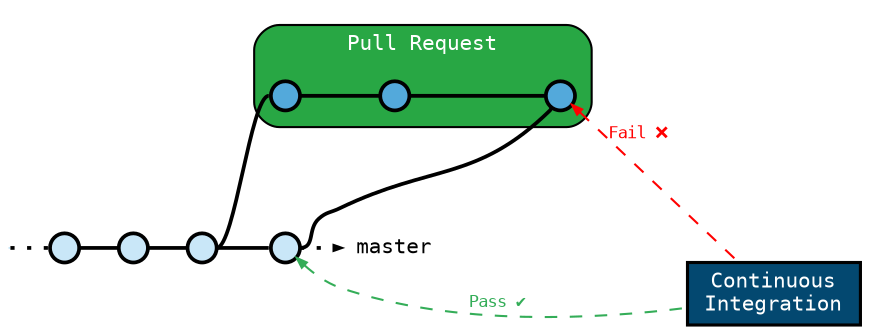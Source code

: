 strict digraph g {
    rankdir="LR";
    nodesep=0.25;
    ranksep=0.25;
    forcelabels=false;
    newrank=false;
    fontname="Inconsolata Regular";
    splines=true;
    fontsize="10pt";

    // general
    node [style=filled, color="black", fontcolor="black", fontsize="10pt", fontname="Inconsolata Regular"];
    edge [color="black", arrowhead=none, penwidth=1.8, fontname="Inconsolata Regular"];

    // graph
    node [width=0.2, height=0.2, fixedsize=true, label="", shape=circle, penwidth=1.8, fillcolor="#FF0000"]
    subgraph pr {
        subgraph cluster_pr {
            subgraph {
                rank=same;
                pr11 [group="pr", fillcolor="#53A9DB"];
            }
            label="Pull Request";
            style="rounded,filled";
            fillcolor="#28A744";
            fontcolor="white";
            prm [group="pr", fillcolor="#53A9DB"];
            pr12 [group="pr", fillcolor="#53A9DB"];
            pr11 -> pr12;
            pr12 -> prm;
        }
    }


    subgraph master {
        node [group="master", fillcolor="#C9E7F8"];
        ms;
        m0;
        m1;
        m2;
        me;

        ms:e -> m0:w [style=dotted, arrowhead=none ];
        m0:e -> m1:w;
        m1:e -> m2:w;
        m2:e -> m2bis:w;
        m2bis:e -> me:w [style=dotted,  arrowhead=normal, arrowsize=0.25];
    }

    subgraph {
        rank=min;
        ms [width=0, height=0, penwidth=0];
    }

    subgraph {
        rank=sink;
        me [label="master", shape=none, fixedsize=false, fillcolor=none, fontcolor=black];
    }


    m2:e -> pr11:w;
    m2bis:e -> prm:sw;

    subgraph ci {
        // CI connections
        ci [label="Continuous\nIntegration", fixedsize=false, shape="box", style="filled", fillcolor="#034870", fontcolor=white, penwidth=1.5]
        edge [arrowhead=none, style=dashed, arrowsize=0.5, arrowtail=normal, color="#34AD58", dir=both, penwidth=1, label="Pass ✔", fontcolor="#34AD58", fontsize="8pt"];
        prm -> ci [label="Fail ❌", color="red", fontcolor="red"];
        m2bis -> ci [label="Pass ✔"];
    }
}
